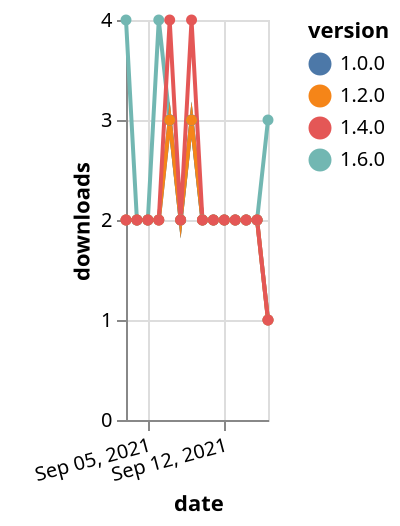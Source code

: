 {"$schema": "https://vega.github.io/schema/vega-lite/v5.json", "description": "A simple bar chart with embedded data.", "data": {"values": [{"date": "2021-09-03", "total": 234, "delta": 4, "version": "1.6.0"}, {"date": "2021-09-04", "total": 236, "delta": 2, "version": "1.6.0"}, {"date": "2021-09-05", "total": 238, "delta": 2, "version": "1.6.0"}, {"date": "2021-09-06", "total": 242, "delta": 4, "version": "1.6.0"}, {"date": "2021-09-07", "total": 245, "delta": 3, "version": "1.6.0"}, {"date": "2021-09-08", "total": 247, "delta": 2, "version": "1.6.0"}, {"date": "2021-09-09", "total": 250, "delta": 3, "version": "1.6.0"}, {"date": "2021-09-10", "total": 252, "delta": 2, "version": "1.6.0"}, {"date": "2021-09-11", "total": 254, "delta": 2, "version": "1.6.0"}, {"date": "2021-09-12", "total": 256, "delta": 2, "version": "1.6.0"}, {"date": "2021-09-13", "total": 258, "delta": 2, "version": "1.6.0"}, {"date": "2021-09-14", "total": 260, "delta": 2, "version": "1.6.0"}, {"date": "2021-09-15", "total": 262, "delta": 2, "version": "1.6.0"}, {"date": "2021-09-16", "total": 265, "delta": 3, "version": "1.6.0"}, {"date": "2021-09-03", "total": 1495, "delta": 2, "version": "1.0.0"}, {"date": "2021-09-04", "total": 1497, "delta": 2, "version": "1.0.0"}, {"date": "2021-09-05", "total": 1499, "delta": 2, "version": "1.0.0"}, {"date": "2021-09-06", "total": 1501, "delta": 2, "version": "1.0.0"}, {"date": "2021-09-07", "total": 1504, "delta": 3, "version": "1.0.0"}, {"date": "2021-09-08", "total": 1506, "delta": 2, "version": "1.0.0"}, {"date": "2021-09-09", "total": 1509, "delta": 3, "version": "1.0.0"}, {"date": "2021-09-10", "total": 1511, "delta": 2, "version": "1.0.0"}, {"date": "2021-09-11", "total": 1513, "delta": 2, "version": "1.0.0"}, {"date": "2021-09-12", "total": 1515, "delta": 2, "version": "1.0.0"}, {"date": "2021-09-13", "total": 1517, "delta": 2, "version": "1.0.0"}, {"date": "2021-09-14", "total": 1519, "delta": 2, "version": "1.0.0"}, {"date": "2021-09-15", "total": 1521, "delta": 2, "version": "1.0.0"}, {"date": "2021-09-16", "total": 1522, "delta": 1, "version": "1.0.0"}, {"date": "2021-09-03", "total": 1011, "delta": 2, "version": "1.2.0"}, {"date": "2021-09-04", "total": 1013, "delta": 2, "version": "1.2.0"}, {"date": "2021-09-05", "total": 1015, "delta": 2, "version": "1.2.0"}, {"date": "2021-09-06", "total": 1017, "delta": 2, "version": "1.2.0"}, {"date": "2021-09-07", "total": 1020, "delta": 3, "version": "1.2.0"}, {"date": "2021-09-08", "total": 1022, "delta": 2, "version": "1.2.0"}, {"date": "2021-09-09", "total": 1025, "delta": 3, "version": "1.2.0"}, {"date": "2021-09-10", "total": 1027, "delta": 2, "version": "1.2.0"}, {"date": "2021-09-11", "total": 1029, "delta": 2, "version": "1.2.0"}, {"date": "2021-09-12", "total": 1031, "delta": 2, "version": "1.2.0"}, {"date": "2021-09-13", "total": 1033, "delta": 2, "version": "1.2.0"}, {"date": "2021-09-14", "total": 1035, "delta": 2, "version": "1.2.0"}, {"date": "2021-09-15", "total": 1037, "delta": 2, "version": "1.2.0"}, {"date": "2021-09-16", "total": 1038, "delta": 1, "version": "1.2.0"}, {"date": "2021-09-03", "total": 714, "delta": 2, "version": "1.4.0"}, {"date": "2021-09-04", "total": 716, "delta": 2, "version": "1.4.0"}, {"date": "2021-09-05", "total": 718, "delta": 2, "version": "1.4.0"}, {"date": "2021-09-06", "total": 720, "delta": 2, "version": "1.4.0"}, {"date": "2021-09-07", "total": 724, "delta": 4, "version": "1.4.0"}, {"date": "2021-09-08", "total": 726, "delta": 2, "version": "1.4.0"}, {"date": "2021-09-09", "total": 730, "delta": 4, "version": "1.4.0"}, {"date": "2021-09-10", "total": 732, "delta": 2, "version": "1.4.0"}, {"date": "2021-09-11", "total": 734, "delta": 2, "version": "1.4.0"}, {"date": "2021-09-12", "total": 736, "delta": 2, "version": "1.4.0"}, {"date": "2021-09-13", "total": 738, "delta": 2, "version": "1.4.0"}, {"date": "2021-09-14", "total": 740, "delta": 2, "version": "1.4.0"}, {"date": "2021-09-15", "total": 742, "delta": 2, "version": "1.4.0"}, {"date": "2021-09-16", "total": 743, "delta": 1, "version": "1.4.0"}]}, "width": "container", "mark": {"type": "line", "point": {"filled": true}}, "encoding": {"x": {"field": "date", "type": "temporal", "timeUnit": "yearmonthdate", "title": "date", "axis": {"labelAngle": -15}}, "y": {"field": "delta", "type": "quantitative", "title": "downloads"}, "color": {"field": "version", "type": "nominal"}, "tooltip": {"field": "delta"}}}